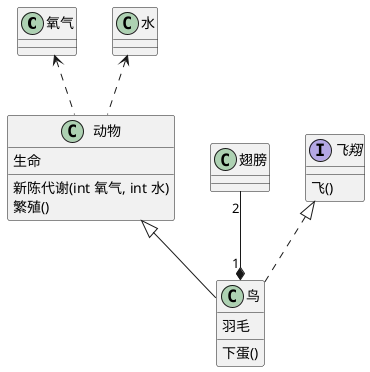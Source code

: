 @startuml "鸟类"

class O as "氧气"
class H2O as "水"
class Wing as "翅膀"

interface Fly as "飞翔" {
  飞()
}

class A as "动物" {
  生命
  新陈代谢(int 氧气, int 水)
  繁殖()
}

class Bird as "鸟" {
  羽毛
  下蛋()
}

O <.. A
H2O <.. A

A <|-- Bird
Wing "2" --* "1" Bird
Fly <|.. Bird

@enduml